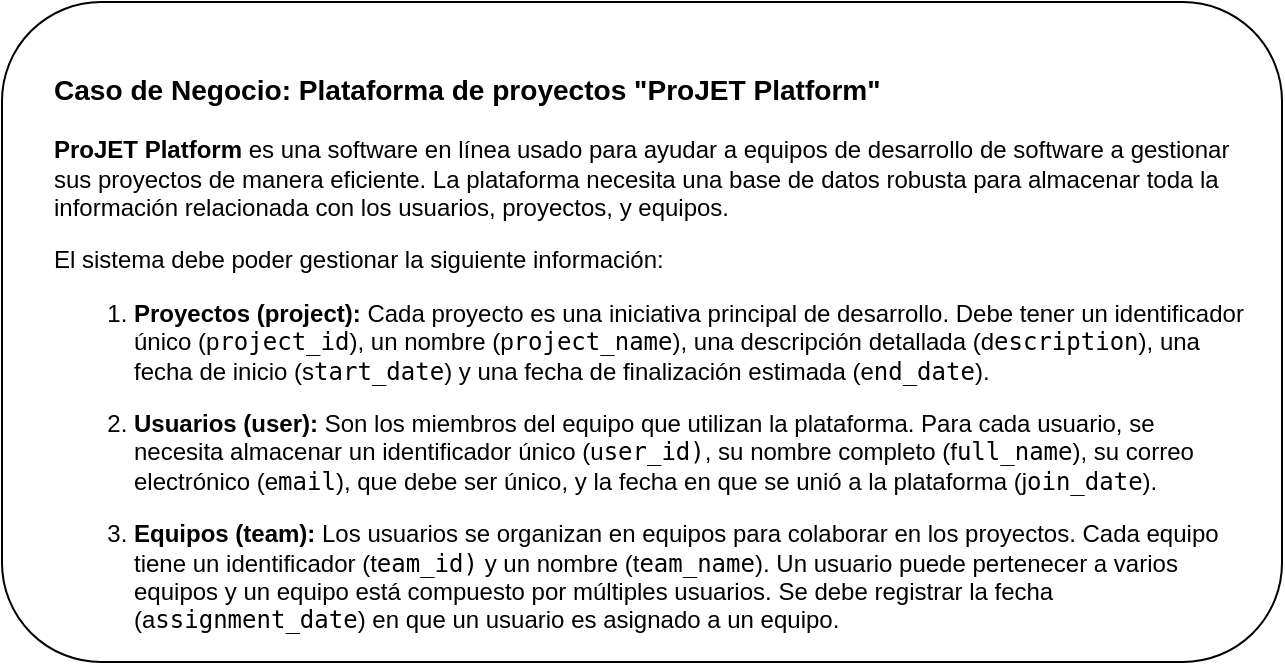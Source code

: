 <mxfile version="27.0.9" pages="4">
  <diagram name="caso_negocio" id="Uc-BJHTzCWchA6kTkHRb">
    <mxGraphModel dx="786" dy="564" grid="1" gridSize="10" guides="1" tooltips="1" connect="1" arrows="1" fold="1" page="1" pageScale="1" pageWidth="827" pageHeight="1169" math="0" shadow="0">
      <root>
        <mxCell id="0" />
        <mxCell id="1" parent="0" />
        <mxCell id="zVY56zIQgDFedvrE1qHE-1" value="" style="rounded=1;whiteSpace=wrap;html=1;" vertex="1" parent="1">
          <mxGeometry x="90" y="100" width="640" height="330" as="geometry" />
        </mxCell>
        <mxCell id="zVY56zIQgDFedvrE1qHE-2" value="&lt;h3 data-sourcepos=&quot;3:1-3:49&quot;&gt;Caso de Negocio: Plataforma de proyectos &quot;ProJET Platform&quot;&lt;/h3&gt;&lt;p data-sourcepos=&quot;5:1-5:323&quot;&gt;&lt;strong&gt;ProJET Platform&lt;/strong&gt; es una software en línea usado para ayudar a equipos de desarrollo de software a gestionar sus proyectos de manera eficiente. La plataforma necesita una base de datos robusta para almacenar toda la información relacionada con los usuarios, proyectos, y equipos.&lt;/p&gt;&lt;p data-sourcepos=&quot;7:1-7:57&quot;&gt;El sistema debe poder gestionar la siguiente información:&lt;/p&gt;&lt;ol data-sourcepos=&quot;9:1-17:374&quot;&gt;&lt;li data-sourcepos=&quot;9:1-10:0&quot;&gt;&lt;p data-sourcepos=&quot;9:5-9:289&quot;&gt;&lt;strong&gt;Proyectos (project):&lt;/strong&gt; Cada proyecto es una iniciativa principal de desarrollo. Debe tener un identificador único (p&lt;code&gt;roject_id&lt;/code&gt;), un nombre (p&lt;code&gt;roject_name&lt;/code&gt;), una descripción detallada (d&lt;code&gt;escription&lt;/code&gt;), una fecha de inicio (s&lt;code&gt;tart_date&lt;/code&gt;) y una fecha de finalización estimada (e&lt;code&gt;nd_date&lt;/code&gt;).&lt;/p&gt;&lt;/li&gt;&lt;li data-sourcepos=&quot;11:1-12:0&quot;&gt;&lt;p data-sourcepos=&quot;11:5-11:277&quot;&gt;&lt;strong&gt;Usuarios (user):&lt;/strong&gt; Son los miembros del equipo que utilizan la plataforma. Para cada usuario, se necesita almacenar un identificador único (u&lt;code&gt;ser_id)&lt;/code&gt;, su nombre completo (f&lt;code&gt;ull_name&lt;/code&gt;), su correo electrónico (e&lt;code&gt;mail&lt;/code&gt;), que debe ser único, y la fecha en que se unió a la plataforma (j&lt;code&gt;oin_date&lt;/code&gt;).&lt;/p&gt;&lt;/li&gt;&lt;li data-sourcepos=&quot;13:1-14:0&quot;&gt;&lt;p data-sourcepos=&quot;13:5-13:335&quot;&gt;&lt;strong&gt;Equipos (team):&lt;/strong&gt; Los usuarios se organizan en equipos para colaborar en los proyectos. Cada equipo tiene un identificador (t&lt;code&gt;eam_id)&lt;/code&gt;&amp;nbsp;y un nombre (t&lt;code&gt;eam_name&lt;/code&gt;). Un usuario puede pertenecer a varios equipos y un equipo está compuesto por múltiples usuarios. Se debe registrar la fecha (a&lt;code&gt;ssignment_date&lt;/code&gt;) en que un usuario es asignado a un equipo.&lt;/p&gt;&lt;/li&gt;&lt;/ol&gt;" style="text;html=1;align=left;verticalAlign=middle;whiteSpace=wrap;rounded=0;" vertex="1" parent="1">
          <mxGeometry x="114" y="120" width="600" height="310" as="geometry" />
        </mxCell>
      </root>
    </mxGraphModel>
  </diagram>
  <diagram id="qfKxxNryLMJHXcZnuIdM" name="modelo_conceptual">
    <mxGraphModel dx="786" dy="564" grid="1" gridSize="10" guides="1" tooltips="1" connect="1" arrows="1" fold="1" page="1" pageScale="1" pageWidth="827" pageHeight="1169" math="0" shadow="0">
      <root>
        <mxCell id="0" />
        <mxCell id="1" parent="0" />
        <mxCell id="zF_TBe2unUzJJC9nvNSn-3" style="edgeStyle=orthogonalEdgeStyle;rounded=0;orthogonalLoop=1;jettySize=auto;html=1;entryX=0.5;entryY=0;entryDx=0;entryDy=0;endArrow=baseDash;endFill=0;" edge="1" parent="1" source="NmsENvQLAw7UVeePWMrA-1" target="zF_TBe2unUzJJC9nvNSn-1">
          <mxGeometry relative="1" as="geometry" />
        </mxCell>
        <mxCell id="NmsENvQLAw7UVeePWMrA-1" value="project" style="rounded=0;whiteSpace=wrap;html=1;fillColor=#76608a;fontColor=#ffffff;strokeColor=#432D57;" vertex="1" parent="1">
          <mxGeometry x="140" y="170" width="120" height="60" as="geometry" />
        </mxCell>
        <mxCell id="gNAb3sCvXXR0bMkfYq6s-2" value="team" style="rounded=0;whiteSpace=wrap;html=1;fillColor=#76608a;fontColor=#ffffff;strokeColor=#432D57;" vertex="1" parent="1">
          <mxGeometry x="400" y="300" width="120" height="60" as="geometry" />
        </mxCell>
        <mxCell id="gNAb3sCvXXR0bMkfYq6s-5" value="user" style="rounded=0;whiteSpace=wrap;html=1;fillColor=#76608a;fontColor=#ffffff;strokeColor=#432D57;" vertex="1" parent="1">
          <mxGeometry x="600" y="170" width="120" height="60" as="geometry" />
        </mxCell>
        <mxCell id="MqHKXeCwwVoBgCDHkhly-9" style="edgeStyle=orthogonalEdgeStyle;rounded=0;orthogonalLoop=1;jettySize=auto;html=1;entryX=0.25;entryY=0;entryDx=0;entryDy=0;endArrow=none;startFill=0;" edge="1" parent="1" source="MqHKXeCwwVoBgCDHkhly-1" target="NmsENvQLAw7UVeePWMrA-1">
          <mxGeometry relative="1" as="geometry" />
        </mxCell>
        <mxCell id="MqHKXeCwwVoBgCDHkhly-1" value="project_id" style="shape=hexagon;perimeter=hexagonPerimeter2;whiteSpace=wrap;html=1;fixedSize=1;fillColor=#1ba1e2;fontColor=#ffffff;strokeColor=#006EAF;" vertex="1" parent="1">
          <mxGeometry x="20" y="50" width="90" height="60" as="geometry" />
        </mxCell>
        <mxCell id="MqHKXeCwwVoBgCDHkhly-10" style="edgeStyle=orthogonalEdgeStyle;rounded=0;orthogonalLoop=1;jettySize=auto;html=1;endArrow=none;startFill=0;" edge="1" parent="1" source="MqHKXeCwwVoBgCDHkhly-3" target="NmsENvQLAw7UVeePWMrA-1">
          <mxGeometry relative="1" as="geometry" />
        </mxCell>
        <mxCell id="MqHKXeCwwVoBgCDHkhly-3" value="project_name" style="shape=hexagon;perimeter=hexagonPerimeter2;whiteSpace=wrap;html=1;fixedSize=1;fillColor=#1ba1e2;fontColor=#ffffff;strokeColor=#006EAF;" vertex="1" parent="1">
          <mxGeometry x="155" y="10" width="90" height="60" as="geometry" />
        </mxCell>
        <mxCell id="MqHKXeCwwVoBgCDHkhly-8" style="edgeStyle=orthogonalEdgeStyle;rounded=0;orthogonalLoop=1;jettySize=auto;html=1;exitX=1;exitY=0.5;exitDx=0;exitDy=0;entryX=0;entryY=0.5;entryDx=0;entryDy=0;endArrow=none;startFill=0;" edge="1" parent="1" source="MqHKXeCwwVoBgCDHkhly-4" target="NmsENvQLAw7UVeePWMrA-1">
          <mxGeometry relative="1" as="geometry" />
        </mxCell>
        <mxCell id="MqHKXeCwwVoBgCDHkhly-4" value="description" style="shape=hexagon;perimeter=hexagonPerimeter2;whiteSpace=wrap;html=1;fixedSize=1;fillColor=#1ba1e2;fontColor=#ffffff;strokeColor=#006EAF;" vertex="1" parent="1">
          <mxGeometry x="20" y="130" width="90" height="60" as="geometry" />
        </mxCell>
        <mxCell id="MqHKXeCwwVoBgCDHkhly-11" style="edgeStyle=orthogonalEdgeStyle;rounded=0;orthogonalLoop=1;jettySize=auto;html=1;entryX=0.75;entryY=0;entryDx=0;entryDy=0;endArrow=none;startFill=0;" edge="1" parent="1" source="MqHKXeCwwVoBgCDHkhly-6" target="NmsENvQLAw7UVeePWMrA-1">
          <mxGeometry relative="1" as="geometry" />
        </mxCell>
        <mxCell id="MqHKXeCwwVoBgCDHkhly-6" value="start_date" style="shape=hexagon;perimeter=hexagonPerimeter2;whiteSpace=wrap;html=1;fixedSize=1;fillColor=#1ba1e2;fontColor=#ffffff;strokeColor=#006EAF;" vertex="1" parent="1">
          <mxGeometry x="240" y="50" width="90" height="60" as="geometry" />
        </mxCell>
        <mxCell id="MqHKXeCwwVoBgCDHkhly-12" style="edgeStyle=orthogonalEdgeStyle;rounded=0;orthogonalLoop=1;jettySize=auto;html=1;entryX=1;entryY=0.5;entryDx=0;entryDy=0;endArrow=none;startFill=0;" edge="1" parent="1" source="MqHKXeCwwVoBgCDHkhly-7" target="NmsENvQLAw7UVeePWMrA-1">
          <mxGeometry relative="1" as="geometry">
            <Array as="points">
              <mxPoint x="340" y="80" />
              <mxPoint x="340" y="200" />
            </Array>
          </mxGeometry>
        </mxCell>
        <mxCell id="MqHKXeCwwVoBgCDHkhly-7" value="end_date" style="shape=hexagon;perimeter=hexagonPerimeter2;whiteSpace=wrap;html=1;fixedSize=1;fillColor=#1ba1e2;fontColor=#ffffff;strokeColor=#006EAF;" vertex="1" parent="1">
          <mxGeometry x="350" y="50" width="90" height="60" as="geometry" />
        </mxCell>
        <mxCell id="zF_TBe2unUzJJC9nvNSn-2" style="edgeStyle=orthogonalEdgeStyle;rounded=0;orthogonalLoop=1;jettySize=auto;html=1;entryX=0;entryY=0.5;entryDx=0;entryDy=0;endArrow=ERmany;endFill=0;" edge="1" parent="1" source="zF_TBe2unUzJJC9nvNSn-1" target="gNAb3sCvXXR0bMkfYq6s-2">
          <mxGeometry relative="1" as="geometry" />
        </mxCell>
        <mxCell id="zF_TBe2unUzJJC9nvNSn-1" value="tiene" style="rhombus;whiteSpace=wrap;html=1;" vertex="1" parent="1">
          <mxGeometry x="160" y="290" width="80" height="80" as="geometry" />
        </mxCell>
        <mxCell id="QgL_YGDa3o0WFRptIa9P-1" style="edgeStyle=orthogonalEdgeStyle;rounded=0;orthogonalLoop=1;jettySize=auto;html=1;entryX=0.25;entryY=1;entryDx=0;entryDy=0;endArrow=none;startFill=0;" edge="1" parent="1" source="zF_TBe2unUzJJC9nvNSn-4" target="gNAb3sCvXXR0bMkfYq6s-2">
          <mxGeometry relative="1" as="geometry" />
        </mxCell>
        <mxCell id="zF_TBe2unUzJJC9nvNSn-4" value="team_name" style="shape=hexagon;perimeter=hexagonPerimeter2;whiteSpace=wrap;html=1;fixedSize=1;fillColor=#1ba1e2;fontColor=#ffffff;strokeColor=#006EAF;" vertex="1" parent="1">
          <mxGeometry x="340" y="410" width="90" height="60" as="geometry" />
        </mxCell>
        <mxCell id="QgL_YGDa3o0WFRptIa9P-2" style="edgeStyle=orthogonalEdgeStyle;rounded=0;orthogonalLoop=1;jettySize=auto;html=1;entryX=0.75;entryY=1;entryDx=0;entryDy=0;endArrow=none;startFill=0;" edge="1" parent="1" source="zF_TBe2unUzJJC9nvNSn-5" target="gNAb3sCvXXR0bMkfYq6s-2">
          <mxGeometry relative="1" as="geometry" />
        </mxCell>
        <mxCell id="zF_TBe2unUzJJC9nvNSn-5" value="team_id" style="shape=hexagon;perimeter=hexagonPerimeter2;whiteSpace=wrap;html=1;fixedSize=1;fillColor=#1ba1e2;fontColor=#ffffff;strokeColor=#006EAF;" vertex="1" parent="1">
          <mxGeometry x="480" y="410" width="90" height="60" as="geometry" />
        </mxCell>
        <mxCell id="QgL_YGDa3o0WFRptIa9P-5" style="edgeStyle=orthogonalEdgeStyle;rounded=0;orthogonalLoop=1;jettySize=auto;html=1;endArrow=ERmany;endFill=0;" edge="1" parent="1" source="QgL_YGDa3o0WFRptIa9P-3" target="gNAb3sCvXXR0bMkfYq6s-5">
          <mxGeometry relative="1" as="geometry" />
        </mxCell>
        <mxCell id="QgL_YGDa3o0WFRptIa9P-6" value="" style="edgeStyle=orthogonalEdgeStyle;rounded=0;orthogonalLoop=1;jettySize=auto;html=1;endArrow=ERmany;endFill=0;" edge="1" parent="1" source="QgL_YGDa3o0WFRptIa9P-3" target="gNAb3sCvXXR0bMkfYq6s-2">
          <mxGeometry relative="1" as="geometry" />
        </mxCell>
        <mxCell id="QgL_YGDa3o0WFRptIa9P-3" value="compone" style="rhombus;whiteSpace=wrap;html=1;" vertex="1" parent="1">
          <mxGeometry x="620" y="290" width="80" height="80" as="geometry" />
        </mxCell>
        <mxCell id="oSL9ISnFuizxGOV_VpWW-5" style="edgeStyle=orthogonalEdgeStyle;rounded=0;orthogonalLoop=1;jettySize=auto;html=1;entryX=0;entryY=0.5;entryDx=0;entryDy=0;endArrow=none;startFill=0;" edge="1" parent="1" source="QgL_YGDa3o0WFRptIa9P-7" target="gNAb3sCvXXR0bMkfYq6s-5">
          <mxGeometry relative="1" as="geometry" />
        </mxCell>
        <mxCell id="QgL_YGDa3o0WFRptIa9P-7" value="user_id" style="shape=hexagon;perimeter=hexagonPerimeter2;whiteSpace=wrap;html=1;fixedSize=1;fillColor=#1ba1e2;fontColor=#ffffff;strokeColor=#006EAF;" vertex="1" parent="1">
          <mxGeometry x="470" y="170" width="90" height="60" as="geometry" />
        </mxCell>
        <mxCell id="oSL9ISnFuizxGOV_VpWW-4" style="edgeStyle=orthogonalEdgeStyle;rounded=0;orthogonalLoop=1;jettySize=auto;html=1;entryX=0.25;entryY=0;entryDx=0;entryDy=0;endArrow=none;startFill=0;" edge="1" parent="1" source="QgL_YGDa3o0WFRptIa9P-8" target="gNAb3sCvXXR0bMkfYq6s-5">
          <mxGeometry relative="1" as="geometry" />
        </mxCell>
        <mxCell id="QgL_YGDa3o0WFRptIa9P-8" value="full_name" style="shape=hexagon;perimeter=hexagonPerimeter2;whiteSpace=wrap;html=1;fixedSize=1;fillColor=#1ba1e2;fontColor=#ffffff;strokeColor=#006EAF;" vertex="1" parent="1">
          <mxGeometry x="520" y="80" width="90" height="60" as="geometry" />
        </mxCell>
        <mxCell id="oSL9ISnFuizxGOV_VpWW-3" style="edgeStyle=orthogonalEdgeStyle;rounded=0;orthogonalLoop=1;jettySize=auto;html=1;entryX=0.75;entryY=0;entryDx=0;entryDy=0;endArrow=none;startFill=0;" edge="1" parent="1" source="QgL_YGDa3o0WFRptIa9P-9" target="gNAb3sCvXXR0bMkfYq6s-5">
          <mxGeometry relative="1" as="geometry" />
        </mxCell>
        <mxCell id="QgL_YGDa3o0WFRptIa9P-9" value="email" style="shape=hexagon;perimeter=hexagonPerimeter2;whiteSpace=wrap;html=1;fixedSize=1;fillColor=#1ba1e2;fontColor=#ffffff;strokeColor=#006EAF;" vertex="1" parent="1">
          <mxGeometry x="640" y="80" width="90" height="60" as="geometry" />
        </mxCell>
        <mxCell id="oSL9ISnFuizxGOV_VpWW-2" style="edgeStyle=orthogonalEdgeStyle;rounded=0;orthogonalLoop=1;jettySize=auto;html=1;entryX=1;entryY=0.5;entryDx=0;entryDy=0;endArrow=none;startFill=0;" edge="1" parent="1" source="oSL9ISnFuizxGOV_VpWW-1" target="gNAb3sCvXXR0bMkfYq6s-5">
          <mxGeometry relative="1" as="geometry">
            <Array as="points">
              <mxPoint x="780" y="210" />
              <mxPoint x="740" y="210" />
              <mxPoint x="740" y="200" />
            </Array>
          </mxGeometry>
        </mxCell>
        <mxCell id="oSL9ISnFuizxGOV_VpWW-1" value="join_date" style="shape=hexagon;perimeter=hexagonPerimeter2;whiteSpace=wrap;html=1;fixedSize=1;fillColor=#1ba1e2;fontColor=#ffffff;strokeColor=#006EAF;" vertex="1" parent="1">
          <mxGeometry x="730" y="230" width="90" height="60" as="geometry" />
        </mxCell>
      </root>
    </mxGraphModel>
  </diagram>
  <diagram id="zv-YfzM14sKlz5h9QFOK" name="modelo_logico">
    <mxGraphModel dx="786" dy="564" grid="1" gridSize="10" guides="1" tooltips="1" connect="1" arrows="1" fold="1" page="1" pageScale="1" pageWidth="827" pageHeight="1169" math="0" shadow="0">
      <root>
        <mxCell id="0" />
        <mxCell id="1" parent="0" />
        <mxCell id="Vp7MoAvmDOucq7oe5y4D-1" value="project" style="swimlane;fontStyle=0;childLayout=stackLayout;horizontal=1;startSize=26;horizontalStack=0;resizeParent=1;resizeParentMax=0;resizeLast=0;collapsible=1;marginBottom=0;align=center;fontSize=14;" vertex="1" parent="1">
          <mxGeometry x="100" y="70" width="190" height="176" as="geometry" />
        </mxCell>
        <mxCell id="Vp7MoAvmDOucq7oe5y4D-2" value="project_id INT (PK)" style="text;strokeColor=none;fillColor=none;spacingLeft=4;spacingRight=4;overflow=hidden;rotatable=0;points=[[0,0.5],[1,0.5]];portConstraint=eastwest;fontSize=12;whiteSpace=wrap;html=1;" vertex="1" parent="Vp7MoAvmDOucq7oe5y4D-1">
          <mxGeometry y="26" width="190" height="30" as="geometry" />
        </mxCell>
        <mxCell id="Vp7MoAvmDOucq7oe5y4D-3" value="project_name VARCHAR(50)" style="text;strokeColor=none;fillColor=none;spacingLeft=4;spacingRight=4;overflow=hidden;rotatable=0;points=[[0,0.5],[1,0.5]];portConstraint=eastwest;fontSize=12;whiteSpace=wrap;html=1;" vertex="1" parent="Vp7MoAvmDOucq7oe5y4D-1">
          <mxGeometry y="56" width="190" height="30" as="geometry" />
        </mxCell>
        <mxCell id="Vp7MoAvmDOucq7oe5y4D-4" value="description VARCHAR(100)" style="text;strokeColor=none;fillColor=none;spacingLeft=4;spacingRight=4;overflow=hidden;rotatable=0;points=[[0,0.5],[1,0.5]];portConstraint=eastwest;fontSize=12;whiteSpace=wrap;html=1;" vertex="1" parent="Vp7MoAvmDOucq7oe5y4D-1">
          <mxGeometry y="86" width="190" height="30" as="geometry" />
        </mxCell>
        <mxCell id="0EDcUddaQj9dHaTDLlSe-2" value="start_date DATE" style="text;strokeColor=none;fillColor=none;spacingLeft=4;spacingRight=4;overflow=hidden;rotatable=0;points=[[0,0.5],[1,0.5]];portConstraint=eastwest;fontSize=12;whiteSpace=wrap;html=1;" vertex="1" parent="Vp7MoAvmDOucq7oe5y4D-1">
          <mxGeometry y="116" width="190" height="30" as="geometry" />
        </mxCell>
        <mxCell id="0EDcUddaQj9dHaTDLlSe-1" value="end_date DATE" style="text;strokeColor=none;fillColor=none;spacingLeft=4;spacingRight=4;overflow=hidden;rotatable=0;points=[[0,0.5],[1,0.5]];portConstraint=eastwest;fontSize=12;whiteSpace=wrap;html=1;" vertex="1" parent="Vp7MoAvmDOucq7oe5y4D-1">
          <mxGeometry y="146" width="190" height="30" as="geometry" />
        </mxCell>
        <mxCell id="Vp7MoAvmDOucq7oe5y4D-5" value="user" style="swimlane;fontStyle=0;childLayout=stackLayout;horizontal=1;startSize=26;horizontalStack=0;resizeParent=1;resizeParentMax=0;resizeLast=0;collapsible=1;marginBottom=0;align=center;fontSize=14;" vertex="1" parent="1">
          <mxGeometry x="410" y="80" width="160" height="146" as="geometry" />
        </mxCell>
        <mxCell id="Vp7MoAvmDOucq7oe5y4D-6" value="user_id INT (PK)" style="text;strokeColor=none;fillColor=none;spacingLeft=4;spacingRight=4;overflow=hidden;rotatable=0;points=[[0,0.5],[1,0.5]];portConstraint=eastwest;fontSize=12;whiteSpace=wrap;html=1;" vertex="1" parent="Vp7MoAvmDOucq7oe5y4D-5">
          <mxGeometry y="26" width="160" height="30" as="geometry" />
        </mxCell>
        <mxCell id="Vp7MoAvmDOucq7oe5y4D-7" value="full_name VARCHAR(100)" style="text;strokeColor=none;fillColor=none;spacingLeft=4;spacingRight=4;overflow=hidden;rotatable=0;points=[[0,0.5],[1,0.5]];portConstraint=eastwest;fontSize=12;whiteSpace=wrap;html=1;" vertex="1" parent="Vp7MoAvmDOucq7oe5y4D-5">
          <mxGeometry y="56" width="160" height="30" as="geometry" />
        </mxCell>
        <mxCell id="Vp7MoAvmDOucq7oe5y4D-8" value="email VARCHAR(50)" style="text;strokeColor=none;fillColor=none;spacingLeft=4;spacingRight=4;overflow=hidden;rotatable=0;points=[[0,0.5],[1,0.5]];portConstraint=eastwest;fontSize=12;whiteSpace=wrap;html=1;" vertex="1" parent="Vp7MoAvmDOucq7oe5y4D-5">
          <mxGeometry y="86" width="160" height="30" as="geometry" />
        </mxCell>
        <mxCell id="JJCI2evylPjiJcVLz0Yq-1" value="join_date DATE" style="text;strokeColor=none;fillColor=none;spacingLeft=4;spacingRight=4;overflow=hidden;rotatable=0;points=[[0,0.5],[1,0.5]];portConstraint=eastwest;fontSize=12;whiteSpace=wrap;html=1;" vertex="1" parent="Vp7MoAvmDOucq7oe5y4D-5">
          <mxGeometry y="116" width="160" height="30" as="geometry" />
        </mxCell>
        <mxCell id="Vp7MoAvmDOucq7oe5y4D-9" value="team" style="swimlane;fontStyle=0;childLayout=stackLayout;horizontal=1;startSize=26;horizontalStack=0;resizeParent=1;resizeParentMax=0;resizeLast=0;collapsible=1;marginBottom=0;align=center;fontSize=14;" vertex="1" parent="1">
          <mxGeometry x="200" y="330" width="160" height="116" as="geometry" />
        </mxCell>
        <mxCell id="Vp7MoAvmDOucq7oe5y4D-10" value="team_id INT (PK)" style="text;strokeColor=none;fillColor=none;spacingLeft=4;spacingRight=4;overflow=hidden;rotatable=0;points=[[0,0.5],[1,0.5]];portConstraint=eastwest;fontSize=12;whiteSpace=wrap;html=1;" vertex="1" parent="Vp7MoAvmDOucq7oe5y4D-9">
          <mxGeometry y="26" width="160" height="30" as="geometry" />
        </mxCell>
        <mxCell id="Vp7MoAvmDOucq7oe5y4D-11" value="team_name VARCHAR(50)" style="text;strokeColor=none;fillColor=none;spacingLeft=4;spacingRight=4;overflow=hidden;rotatable=0;points=[[0,0.5],[1,0.5]];portConstraint=eastwest;fontSize=12;whiteSpace=wrap;html=1;" vertex="1" parent="Vp7MoAvmDOucq7oe5y4D-9">
          <mxGeometry y="56" width="160" height="30" as="geometry" />
        </mxCell>
        <mxCell id="su_3amtqhQNUAAbCowS--1" value="project_id INT (FK)" style="text;strokeColor=none;fillColor=none;spacingLeft=4;spacingRight=4;overflow=hidden;rotatable=0;points=[[0,0.5],[1,0.5]];portConstraint=eastwest;fontSize=12;whiteSpace=wrap;html=1;" vertex="1" parent="Vp7MoAvmDOucq7oe5y4D-9">
          <mxGeometry y="86" width="160" height="30" as="geometry" />
        </mxCell>
        <mxCell id="Vp7MoAvmDOucq7oe5y4D-13" value="team_member" style="swimlane;fontStyle=0;childLayout=stackLayout;horizontal=1;startSize=26;horizontalStack=0;resizeParent=1;resizeParentMax=0;resizeLast=0;collapsible=1;marginBottom=0;align=center;fontSize=14;" vertex="1" parent="1">
          <mxGeometry x="460" y="300" width="160" height="146" as="geometry" />
        </mxCell>
        <mxCell id="Vp7MoAvmDOucq7oe5y4D-14" value="team_member_id INT (PK)" style="text;strokeColor=none;fillColor=none;spacingLeft=4;spacingRight=4;overflow=hidden;rotatable=0;points=[[0,0.5],[1,0.5]];portConstraint=eastwest;fontSize=12;whiteSpace=wrap;html=1;" vertex="1" parent="Vp7MoAvmDOucq7oe5y4D-13">
          <mxGeometry y="26" width="160" height="30" as="geometry" />
        </mxCell>
        <mxCell id="Vp7MoAvmDOucq7oe5y4D-15" value="team_id INT (FK)" style="text;strokeColor=none;fillColor=none;spacingLeft=4;spacingRight=4;overflow=hidden;rotatable=0;points=[[0,0.5],[1,0.5]];portConstraint=eastwest;fontSize=12;whiteSpace=wrap;html=1;" vertex="1" parent="Vp7MoAvmDOucq7oe5y4D-13">
          <mxGeometry y="56" width="160" height="30" as="geometry" />
        </mxCell>
        <mxCell id="Vp7MoAvmDOucq7oe5y4D-16" value="user_id INT (FK)" style="text;strokeColor=none;fillColor=none;spacingLeft=4;spacingRight=4;overflow=hidden;rotatable=0;points=[[0,0.5],[1,0.5]];portConstraint=eastwest;fontSize=12;whiteSpace=wrap;html=1;" vertex="1" parent="Vp7MoAvmDOucq7oe5y4D-13">
          <mxGeometry y="86" width="160" height="30" as="geometry" />
        </mxCell>
        <mxCell id="XgccUdSzz5vQKFynXTfd-1" value="assignment_date DATE" style="text;strokeColor=none;fillColor=none;spacingLeft=4;spacingRight=4;overflow=hidden;rotatable=0;points=[[0,0.5],[1,0.5]];portConstraint=eastwest;fontSize=12;whiteSpace=wrap;html=1;" vertex="1" parent="Vp7MoAvmDOucq7oe5y4D-13">
          <mxGeometry y="116" width="160" height="30" as="geometry" />
        </mxCell>
        <mxCell id="_pEkloUXyNhPGVLkfD5u-1" style="edgeStyle=orthogonalEdgeStyle;rounded=0;orthogonalLoop=1;jettySize=auto;html=1;entryX=0;entryY=0.5;entryDx=0;entryDy=0;endArrow=none;startFill=0;" edge="1" parent="1" source="Vp7MoAvmDOucq7oe5y4D-2" target="su_3amtqhQNUAAbCowS--1">
          <mxGeometry relative="1" as="geometry" />
        </mxCell>
        <mxCell id="_pEkloUXyNhPGVLkfD5u-2" style="edgeStyle=orthogonalEdgeStyle;rounded=0;orthogonalLoop=1;jettySize=auto;html=1;entryX=0;entryY=0.5;entryDx=0;entryDy=0;endArrow=none;startFill=0;" edge="1" parent="1" source="Vp7MoAvmDOucq7oe5y4D-10" target="Vp7MoAvmDOucq7oe5y4D-15">
          <mxGeometry relative="1" as="geometry" />
        </mxCell>
        <mxCell id="_pEkloUXyNhPGVLkfD5u-3" style="edgeStyle=orthogonalEdgeStyle;rounded=0;orthogonalLoop=1;jettySize=auto;html=1;entryX=1;entryY=0.5;entryDx=0;entryDy=0;endArrow=none;startFill=0;" edge="1" parent="1" source="Vp7MoAvmDOucq7oe5y4D-16" target="Vp7MoAvmDOucq7oe5y4D-6">
          <mxGeometry relative="1" as="geometry">
            <Array as="points">
              <mxPoint x="660" y="401" />
              <mxPoint x="660" y="261" />
              <mxPoint x="590" y="261" />
              <mxPoint x="590" y="121" />
            </Array>
          </mxGeometry>
        </mxCell>
      </root>
    </mxGraphModel>
  </diagram>
  <diagram id="gCX4VwZKndao9pnwcYNa" name="modelo_fisico">
    <mxGraphModel dx="786" dy="564" grid="1" gridSize="10" guides="1" tooltips="1" connect="1" arrows="1" fold="1" page="1" pageScale="1" pageWidth="827" pageHeight="1169" math="0" shadow="0">
      <root>
        <mxCell id="0" />
        <mxCell id="1" parent="0" />
        <mxCell id="ZH82DLPUoogaxoXeRTcu-1" value="project" style="shape=table;startSize=30;container=1;collapsible=1;childLayout=tableLayout;fixedRows=1;rowLines=0;fontStyle=1;align=center;resizeLast=1;html=1;verticalAlign=middle;" vertex="1" parent="1">
          <mxGeometry x="180" y="160" width="180" height="180" as="geometry" />
        </mxCell>
        <mxCell id="ZH82DLPUoogaxoXeRTcu-2" value="" style="shape=tableRow;horizontal=0;startSize=0;swimlaneHead=0;swimlaneBody=0;fillColor=none;collapsible=0;dropTarget=0;points=[[0,0.5],[1,0.5]];portConstraint=eastwest;top=0;left=0;right=0;bottom=1;verticalAlign=middle;" vertex="1" parent="ZH82DLPUoogaxoXeRTcu-1">
          <mxGeometry y="30" width="180" height="30" as="geometry" />
        </mxCell>
        <mxCell id="ZH82DLPUoogaxoXeRTcu-3" value="PK" style="shape=partialRectangle;connectable=0;fillColor=none;top=0;left=0;bottom=0;right=0;fontStyle=1;overflow=hidden;whiteSpace=wrap;html=1;verticalAlign=middle;" vertex="1" parent="ZH82DLPUoogaxoXeRTcu-2">
          <mxGeometry width="30" height="30" as="geometry">
            <mxRectangle width="30" height="30" as="alternateBounds" />
          </mxGeometry>
        </mxCell>
        <mxCell id="ZH82DLPUoogaxoXeRTcu-4" value="project_id" style="shape=partialRectangle;connectable=0;fillColor=none;top=0;left=0;bottom=0;right=0;align=left;spacingLeft=6;fontStyle=5;overflow=hidden;whiteSpace=wrap;html=1;verticalAlign=middle;" vertex="1" parent="ZH82DLPUoogaxoXeRTcu-2">
          <mxGeometry x="30" width="150" height="30" as="geometry">
            <mxRectangle width="150" height="30" as="alternateBounds" />
          </mxGeometry>
        </mxCell>
        <mxCell id="ZH82DLPUoogaxoXeRTcu-5" value="" style="shape=tableRow;horizontal=0;startSize=0;swimlaneHead=0;swimlaneBody=0;fillColor=none;collapsible=0;dropTarget=0;points=[[0,0.5],[1,0.5]];portConstraint=eastwest;top=0;left=0;right=0;bottom=0;verticalAlign=middle;" vertex="1" parent="ZH82DLPUoogaxoXeRTcu-1">
          <mxGeometry y="60" width="180" height="30" as="geometry" />
        </mxCell>
        <mxCell id="ZH82DLPUoogaxoXeRTcu-6" value="" style="shape=partialRectangle;connectable=0;fillColor=none;top=0;left=0;bottom=0;right=0;editable=1;overflow=hidden;whiteSpace=wrap;html=1;verticalAlign=middle;" vertex="1" parent="ZH82DLPUoogaxoXeRTcu-5">
          <mxGeometry width="30" height="30" as="geometry">
            <mxRectangle width="30" height="30" as="alternateBounds" />
          </mxGeometry>
        </mxCell>
        <mxCell id="ZH82DLPUoogaxoXeRTcu-7" value="project_name" style="shape=partialRectangle;connectable=0;fillColor=none;top=0;left=0;bottom=0;right=0;align=left;spacingLeft=6;overflow=hidden;whiteSpace=wrap;html=1;verticalAlign=middle;" vertex="1" parent="ZH82DLPUoogaxoXeRTcu-5">
          <mxGeometry x="30" width="150" height="30" as="geometry">
            <mxRectangle width="150" height="30" as="alternateBounds" />
          </mxGeometry>
        </mxCell>
        <mxCell id="ZH82DLPUoogaxoXeRTcu-8" value="" style="shape=tableRow;horizontal=0;startSize=0;swimlaneHead=0;swimlaneBody=0;fillColor=none;collapsible=0;dropTarget=0;points=[[0,0.5],[1,0.5]];portConstraint=eastwest;top=0;left=0;right=0;bottom=0;verticalAlign=middle;" vertex="1" parent="ZH82DLPUoogaxoXeRTcu-1">
          <mxGeometry y="90" width="180" height="30" as="geometry" />
        </mxCell>
        <mxCell id="ZH82DLPUoogaxoXeRTcu-9" value="" style="shape=partialRectangle;connectable=0;fillColor=none;top=0;left=0;bottom=0;right=0;editable=1;overflow=hidden;whiteSpace=wrap;html=1;verticalAlign=middle;" vertex="1" parent="ZH82DLPUoogaxoXeRTcu-8">
          <mxGeometry width="30" height="30" as="geometry">
            <mxRectangle width="30" height="30" as="alternateBounds" />
          </mxGeometry>
        </mxCell>
        <mxCell id="ZH82DLPUoogaxoXeRTcu-10" value="description" style="shape=partialRectangle;connectable=0;fillColor=none;top=0;left=0;bottom=0;right=0;align=left;spacingLeft=6;overflow=hidden;whiteSpace=wrap;html=1;verticalAlign=middle;" vertex="1" parent="ZH82DLPUoogaxoXeRTcu-8">
          <mxGeometry x="30" width="150" height="30" as="geometry">
            <mxRectangle width="150" height="30" as="alternateBounds" />
          </mxGeometry>
        </mxCell>
        <mxCell id="ZH82DLPUoogaxoXeRTcu-11" value="" style="shape=tableRow;horizontal=0;startSize=0;swimlaneHead=0;swimlaneBody=0;fillColor=none;collapsible=0;dropTarget=0;points=[[0,0.5],[1,0.5]];portConstraint=eastwest;top=0;left=0;right=0;bottom=0;verticalAlign=middle;" vertex="1" parent="ZH82DLPUoogaxoXeRTcu-1">
          <mxGeometry y="120" width="180" height="30" as="geometry" />
        </mxCell>
        <mxCell id="ZH82DLPUoogaxoXeRTcu-12" value="" style="shape=partialRectangle;connectable=0;fillColor=none;top=0;left=0;bottom=0;right=0;editable=1;overflow=hidden;whiteSpace=wrap;html=1;verticalAlign=middle;" vertex="1" parent="ZH82DLPUoogaxoXeRTcu-11">
          <mxGeometry width="30" height="30" as="geometry">
            <mxRectangle width="30" height="30" as="alternateBounds" />
          </mxGeometry>
        </mxCell>
        <mxCell id="ZH82DLPUoogaxoXeRTcu-13" value="start_date" style="shape=partialRectangle;connectable=0;fillColor=none;top=0;left=0;bottom=0;right=0;align=left;spacingLeft=6;overflow=hidden;whiteSpace=wrap;html=1;verticalAlign=middle;" vertex="1" parent="ZH82DLPUoogaxoXeRTcu-11">
          <mxGeometry x="30" width="150" height="30" as="geometry">
            <mxRectangle width="150" height="30" as="alternateBounds" />
          </mxGeometry>
        </mxCell>
        <mxCell id="ZH82DLPUoogaxoXeRTcu-14" style="shape=tableRow;horizontal=0;startSize=0;swimlaneHead=0;swimlaneBody=0;fillColor=none;collapsible=0;dropTarget=0;points=[[0,0.5],[1,0.5]];portConstraint=eastwest;top=0;left=0;right=0;bottom=0;verticalAlign=middle;" vertex="1" parent="ZH82DLPUoogaxoXeRTcu-1">
          <mxGeometry y="150" width="180" height="30" as="geometry" />
        </mxCell>
        <mxCell id="ZH82DLPUoogaxoXeRTcu-15" style="shape=partialRectangle;connectable=0;fillColor=none;top=0;left=0;bottom=0;right=0;editable=1;overflow=hidden;whiteSpace=wrap;html=1;verticalAlign=middle;" vertex="1" parent="ZH82DLPUoogaxoXeRTcu-14">
          <mxGeometry width="30" height="30" as="geometry">
            <mxRectangle width="30" height="30" as="alternateBounds" />
          </mxGeometry>
        </mxCell>
        <mxCell id="ZH82DLPUoogaxoXeRTcu-16" value="end_date" style="shape=partialRectangle;connectable=0;fillColor=none;top=0;left=0;bottom=0;right=0;align=left;spacingLeft=6;overflow=hidden;whiteSpace=wrap;html=1;verticalAlign=middle;" vertex="1" parent="ZH82DLPUoogaxoXeRTcu-14">
          <mxGeometry x="30" width="150" height="30" as="geometry">
            <mxRectangle width="150" height="30" as="alternateBounds" />
          </mxGeometry>
        </mxCell>
        <mxCell id="ZH82DLPUoogaxoXeRTcu-17" value="user" style="shape=table;startSize=30;container=1;collapsible=1;childLayout=tableLayout;fixedRows=1;rowLines=0;fontStyle=1;align=center;resizeLast=1;html=1;verticalAlign=middle;" vertex="1" parent="1">
          <mxGeometry x="560" y="385" width="180" height="150" as="geometry" />
        </mxCell>
        <mxCell id="ZH82DLPUoogaxoXeRTcu-18" value="" style="shape=tableRow;horizontal=0;startSize=0;swimlaneHead=0;swimlaneBody=0;fillColor=none;collapsible=0;dropTarget=0;points=[[0,0.5],[1,0.5]];portConstraint=eastwest;top=0;left=0;right=0;bottom=1;verticalAlign=middle;" vertex="1" parent="ZH82DLPUoogaxoXeRTcu-17">
          <mxGeometry y="30" width="180" height="30" as="geometry" />
        </mxCell>
        <mxCell id="ZH82DLPUoogaxoXeRTcu-19" value="PK" style="shape=partialRectangle;connectable=0;fillColor=none;top=0;left=0;bottom=0;right=0;fontStyle=1;overflow=hidden;whiteSpace=wrap;html=1;verticalAlign=middle;" vertex="1" parent="ZH82DLPUoogaxoXeRTcu-18">
          <mxGeometry width="30" height="30" as="geometry">
            <mxRectangle width="30" height="30" as="alternateBounds" />
          </mxGeometry>
        </mxCell>
        <mxCell id="ZH82DLPUoogaxoXeRTcu-20" value="user_id" style="shape=partialRectangle;connectable=0;fillColor=none;top=0;left=0;bottom=0;right=0;align=left;spacingLeft=6;fontStyle=5;overflow=hidden;whiteSpace=wrap;html=1;verticalAlign=middle;" vertex="1" parent="ZH82DLPUoogaxoXeRTcu-18">
          <mxGeometry x="30" width="150" height="30" as="geometry">
            <mxRectangle width="150" height="30" as="alternateBounds" />
          </mxGeometry>
        </mxCell>
        <mxCell id="ZH82DLPUoogaxoXeRTcu-21" value="" style="shape=tableRow;horizontal=0;startSize=0;swimlaneHead=0;swimlaneBody=0;fillColor=none;collapsible=0;dropTarget=0;points=[[0,0.5],[1,0.5]];portConstraint=eastwest;top=0;left=0;right=0;bottom=0;verticalAlign=middle;" vertex="1" parent="ZH82DLPUoogaxoXeRTcu-17">
          <mxGeometry y="60" width="180" height="30" as="geometry" />
        </mxCell>
        <mxCell id="ZH82DLPUoogaxoXeRTcu-22" value="" style="shape=partialRectangle;connectable=0;fillColor=none;top=0;left=0;bottom=0;right=0;editable=1;overflow=hidden;whiteSpace=wrap;html=1;verticalAlign=middle;" vertex="1" parent="ZH82DLPUoogaxoXeRTcu-21">
          <mxGeometry width="30" height="30" as="geometry">
            <mxRectangle width="30" height="30" as="alternateBounds" />
          </mxGeometry>
        </mxCell>
        <mxCell id="ZH82DLPUoogaxoXeRTcu-23" value="full_name" style="shape=partialRectangle;connectable=0;fillColor=none;top=0;left=0;bottom=0;right=0;align=left;spacingLeft=6;overflow=hidden;whiteSpace=wrap;html=1;verticalAlign=middle;" vertex="1" parent="ZH82DLPUoogaxoXeRTcu-21">
          <mxGeometry x="30" width="150" height="30" as="geometry">
            <mxRectangle width="150" height="30" as="alternateBounds" />
          </mxGeometry>
        </mxCell>
        <mxCell id="ZH82DLPUoogaxoXeRTcu-24" value="" style="shape=tableRow;horizontal=0;startSize=0;swimlaneHead=0;swimlaneBody=0;fillColor=none;collapsible=0;dropTarget=0;points=[[0,0.5],[1,0.5]];portConstraint=eastwest;top=0;left=0;right=0;bottom=0;verticalAlign=middle;" vertex="1" parent="ZH82DLPUoogaxoXeRTcu-17">
          <mxGeometry y="90" width="180" height="30" as="geometry" />
        </mxCell>
        <mxCell id="ZH82DLPUoogaxoXeRTcu-25" value="" style="shape=partialRectangle;connectable=0;fillColor=none;top=0;left=0;bottom=0;right=0;editable=1;overflow=hidden;whiteSpace=wrap;html=1;verticalAlign=middle;" vertex="1" parent="ZH82DLPUoogaxoXeRTcu-24">
          <mxGeometry width="30" height="30" as="geometry">
            <mxRectangle width="30" height="30" as="alternateBounds" />
          </mxGeometry>
        </mxCell>
        <mxCell id="ZH82DLPUoogaxoXeRTcu-26" value="email" style="shape=partialRectangle;connectable=0;fillColor=none;top=0;left=0;bottom=0;right=0;align=left;spacingLeft=6;overflow=hidden;whiteSpace=wrap;html=1;verticalAlign=middle;" vertex="1" parent="ZH82DLPUoogaxoXeRTcu-24">
          <mxGeometry x="30" width="150" height="30" as="geometry">
            <mxRectangle width="150" height="30" as="alternateBounds" />
          </mxGeometry>
        </mxCell>
        <mxCell id="ZH82DLPUoogaxoXeRTcu-27" value="" style="shape=tableRow;horizontal=0;startSize=0;swimlaneHead=0;swimlaneBody=0;fillColor=none;collapsible=0;dropTarget=0;points=[[0,0.5],[1,0.5]];portConstraint=eastwest;top=0;left=0;right=0;bottom=0;verticalAlign=middle;" vertex="1" parent="ZH82DLPUoogaxoXeRTcu-17">
          <mxGeometry y="120" width="180" height="30" as="geometry" />
        </mxCell>
        <mxCell id="ZH82DLPUoogaxoXeRTcu-28" value="" style="shape=partialRectangle;connectable=0;fillColor=none;top=0;left=0;bottom=0;right=0;editable=1;overflow=hidden;whiteSpace=wrap;html=1;verticalAlign=middle;" vertex="1" parent="ZH82DLPUoogaxoXeRTcu-27">
          <mxGeometry width="30" height="30" as="geometry">
            <mxRectangle width="30" height="30" as="alternateBounds" />
          </mxGeometry>
        </mxCell>
        <mxCell id="ZH82DLPUoogaxoXeRTcu-29" value="join_date" style="shape=partialRectangle;connectable=0;fillColor=none;top=0;left=0;bottom=0;right=0;align=left;spacingLeft=6;overflow=hidden;whiteSpace=wrap;html=1;verticalAlign=middle;" vertex="1" parent="ZH82DLPUoogaxoXeRTcu-27">
          <mxGeometry x="30" width="150" height="30" as="geometry">
            <mxRectangle width="150" height="30" as="alternateBounds" />
          </mxGeometry>
        </mxCell>
        <mxCell id="ZH82DLPUoogaxoXeRTcu-33" value="team" style="shape=table;startSize=30;container=1;collapsible=1;childLayout=tableLayout;fixedRows=1;rowLines=0;fontStyle=1;align=center;resizeLast=1;html=1;verticalAlign=middle;" vertex="1" parent="1">
          <mxGeometry x="90" y="385" width="180" height="120" as="geometry" />
        </mxCell>
        <mxCell id="ZH82DLPUoogaxoXeRTcu-34" value="" style="shape=tableRow;horizontal=0;startSize=0;swimlaneHead=0;swimlaneBody=0;fillColor=none;collapsible=0;dropTarget=0;points=[[0,0.5],[1,0.5]];portConstraint=eastwest;top=0;left=0;right=0;bottom=1;verticalAlign=middle;" vertex="1" parent="ZH82DLPUoogaxoXeRTcu-33">
          <mxGeometry y="30" width="180" height="30" as="geometry" />
        </mxCell>
        <mxCell id="ZH82DLPUoogaxoXeRTcu-35" value="PK" style="shape=partialRectangle;connectable=0;fillColor=none;top=0;left=0;bottom=0;right=0;fontStyle=1;overflow=hidden;whiteSpace=wrap;html=1;verticalAlign=middle;" vertex="1" parent="ZH82DLPUoogaxoXeRTcu-34">
          <mxGeometry width="30" height="30" as="geometry">
            <mxRectangle width="30" height="30" as="alternateBounds" />
          </mxGeometry>
        </mxCell>
        <mxCell id="ZH82DLPUoogaxoXeRTcu-36" value="team_id" style="shape=partialRectangle;connectable=0;fillColor=none;top=0;left=0;bottom=0;right=0;align=left;spacingLeft=6;fontStyle=5;overflow=hidden;whiteSpace=wrap;html=1;verticalAlign=middle;" vertex="1" parent="ZH82DLPUoogaxoXeRTcu-34">
          <mxGeometry x="30" width="150" height="30" as="geometry">
            <mxRectangle width="150" height="30" as="alternateBounds" />
          </mxGeometry>
        </mxCell>
        <mxCell id="ZH82DLPUoogaxoXeRTcu-37" value="" style="shape=tableRow;horizontal=0;startSize=0;swimlaneHead=0;swimlaneBody=0;fillColor=none;collapsible=0;dropTarget=0;points=[[0,0.5],[1,0.5]];portConstraint=eastwest;top=0;left=0;right=0;bottom=0;verticalAlign=middle;" vertex="1" parent="ZH82DLPUoogaxoXeRTcu-33">
          <mxGeometry y="60" width="180" height="30" as="geometry" />
        </mxCell>
        <mxCell id="ZH82DLPUoogaxoXeRTcu-38" value="" style="shape=partialRectangle;connectable=0;fillColor=none;top=0;left=0;bottom=0;right=0;editable=1;overflow=hidden;whiteSpace=wrap;html=1;verticalAlign=middle;" vertex="1" parent="ZH82DLPUoogaxoXeRTcu-37">
          <mxGeometry width="30" height="30" as="geometry">
            <mxRectangle width="30" height="30" as="alternateBounds" />
          </mxGeometry>
        </mxCell>
        <mxCell id="ZH82DLPUoogaxoXeRTcu-39" value="team_name" style="shape=partialRectangle;connectable=0;fillColor=none;top=0;left=0;bottom=0;right=0;align=left;spacingLeft=6;overflow=hidden;whiteSpace=wrap;html=1;verticalAlign=middle;" vertex="1" parent="ZH82DLPUoogaxoXeRTcu-37">
          <mxGeometry x="30" width="150" height="30" as="geometry">
            <mxRectangle width="150" height="30" as="alternateBounds" />
          </mxGeometry>
        </mxCell>
        <mxCell id="0sWdKeOv_VJdEBdUnHDp-1" style="shape=tableRow;horizontal=0;startSize=0;swimlaneHead=0;swimlaneBody=0;fillColor=none;collapsible=0;dropTarget=0;points=[[0,0.5],[1,0.5]];portConstraint=eastwest;top=0;left=0;right=0;bottom=0;verticalAlign=middle;" vertex="1" parent="ZH82DLPUoogaxoXeRTcu-33">
          <mxGeometry y="90" width="180" height="30" as="geometry" />
        </mxCell>
        <mxCell id="0sWdKeOv_VJdEBdUnHDp-2" value="FK" style="shape=partialRectangle;connectable=0;fillColor=none;top=0;left=0;bottom=0;right=0;editable=1;overflow=hidden;whiteSpace=wrap;html=1;verticalAlign=middle;" vertex="1" parent="0sWdKeOv_VJdEBdUnHDp-1">
          <mxGeometry width="30" height="30" as="geometry">
            <mxRectangle width="30" height="30" as="alternateBounds" />
          </mxGeometry>
        </mxCell>
        <mxCell id="0sWdKeOv_VJdEBdUnHDp-3" value="project_id" style="shape=partialRectangle;connectable=0;fillColor=none;top=0;left=0;bottom=0;right=0;align=left;spacingLeft=6;overflow=hidden;whiteSpace=wrap;html=1;verticalAlign=middle;" vertex="1" parent="0sWdKeOv_VJdEBdUnHDp-1">
          <mxGeometry x="30" width="150" height="30" as="geometry">
            <mxRectangle width="150" height="30" as="alternateBounds" />
          </mxGeometry>
        </mxCell>
        <mxCell id="0sWdKeOv_VJdEBdUnHDp-12" value="team_member" style="shape=table;startSize=30;container=1;collapsible=1;childLayout=tableLayout;fixedRows=1;rowLines=0;fontStyle=1;align=center;resizeLast=1;html=1;verticalAlign=middle;" vertex="1" parent="1">
          <mxGeometry x="324" y="385" width="180" height="150" as="geometry" />
        </mxCell>
        <mxCell id="0sWdKeOv_VJdEBdUnHDp-13" value="" style="shape=tableRow;horizontal=0;startSize=0;swimlaneHead=0;swimlaneBody=0;fillColor=none;collapsible=0;dropTarget=0;points=[[0,0.5],[1,0.5]];portConstraint=eastwest;top=0;left=0;right=0;bottom=1;verticalAlign=middle;" vertex="1" parent="0sWdKeOv_VJdEBdUnHDp-12">
          <mxGeometry y="30" width="180" height="30" as="geometry" />
        </mxCell>
        <mxCell id="0sWdKeOv_VJdEBdUnHDp-14" value="PK" style="shape=partialRectangle;connectable=0;fillColor=none;top=0;left=0;bottom=0;right=0;fontStyle=1;overflow=hidden;whiteSpace=wrap;html=1;verticalAlign=middle;" vertex="1" parent="0sWdKeOv_VJdEBdUnHDp-13">
          <mxGeometry width="30" height="30" as="geometry">
            <mxRectangle width="30" height="30" as="alternateBounds" />
          </mxGeometry>
        </mxCell>
        <mxCell id="0sWdKeOv_VJdEBdUnHDp-15" value="team_member_id" style="shape=partialRectangle;connectable=0;fillColor=none;top=0;left=0;bottom=0;right=0;align=left;spacingLeft=6;fontStyle=5;overflow=hidden;whiteSpace=wrap;html=1;verticalAlign=middle;" vertex="1" parent="0sWdKeOv_VJdEBdUnHDp-13">
          <mxGeometry x="30" width="150" height="30" as="geometry">
            <mxRectangle width="150" height="30" as="alternateBounds" />
          </mxGeometry>
        </mxCell>
        <mxCell id="0sWdKeOv_VJdEBdUnHDp-16" value="" style="shape=tableRow;horizontal=0;startSize=0;swimlaneHead=0;swimlaneBody=0;fillColor=none;collapsible=0;dropTarget=0;points=[[0,0.5],[1,0.5]];portConstraint=eastwest;top=0;left=0;right=0;bottom=0;verticalAlign=middle;" vertex="1" parent="0sWdKeOv_VJdEBdUnHDp-12">
          <mxGeometry y="60" width="180" height="30" as="geometry" />
        </mxCell>
        <mxCell id="0sWdKeOv_VJdEBdUnHDp-17" value="FK" style="shape=partialRectangle;connectable=0;fillColor=none;top=0;left=0;bottom=0;right=0;editable=1;overflow=hidden;whiteSpace=wrap;html=1;verticalAlign=middle;" vertex="1" parent="0sWdKeOv_VJdEBdUnHDp-16">
          <mxGeometry width="30" height="30" as="geometry">
            <mxRectangle width="30" height="30" as="alternateBounds" />
          </mxGeometry>
        </mxCell>
        <mxCell id="0sWdKeOv_VJdEBdUnHDp-18" value="team_id" style="shape=partialRectangle;connectable=0;fillColor=none;top=0;left=0;bottom=0;right=0;align=left;spacingLeft=6;overflow=hidden;whiteSpace=wrap;html=1;verticalAlign=middle;" vertex="1" parent="0sWdKeOv_VJdEBdUnHDp-16">
          <mxGeometry x="30" width="150" height="30" as="geometry">
            <mxRectangle width="150" height="30" as="alternateBounds" />
          </mxGeometry>
        </mxCell>
        <mxCell id="0sWdKeOv_VJdEBdUnHDp-19" value="" style="shape=tableRow;horizontal=0;startSize=0;swimlaneHead=0;swimlaneBody=0;fillColor=none;collapsible=0;dropTarget=0;points=[[0,0.5],[1,0.5]];portConstraint=eastwest;top=0;left=0;right=0;bottom=0;verticalAlign=middle;" vertex="1" parent="0sWdKeOv_VJdEBdUnHDp-12">
          <mxGeometry y="90" width="180" height="30" as="geometry" />
        </mxCell>
        <mxCell id="0sWdKeOv_VJdEBdUnHDp-20" value="FK" style="shape=partialRectangle;connectable=0;fillColor=none;top=0;left=0;bottom=0;right=0;editable=1;overflow=hidden;whiteSpace=wrap;html=1;verticalAlign=middle;" vertex="1" parent="0sWdKeOv_VJdEBdUnHDp-19">
          <mxGeometry width="30" height="30" as="geometry">
            <mxRectangle width="30" height="30" as="alternateBounds" />
          </mxGeometry>
        </mxCell>
        <mxCell id="0sWdKeOv_VJdEBdUnHDp-21" value="user_id" style="shape=partialRectangle;connectable=0;fillColor=none;top=0;left=0;bottom=0;right=0;align=left;spacingLeft=6;overflow=hidden;whiteSpace=wrap;html=1;verticalAlign=middle;" vertex="1" parent="0sWdKeOv_VJdEBdUnHDp-19">
          <mxGeometry x="30" width="150" height="30" as="geometry">
            <mxRectangle width="150" height="30" as="alternateBounds" />
          </mxGeometry>
        </mxCell>
        <mxCell id="IQQkmplxxAsxR5ZTMlIL-1" style="shape=tableRow;horizontal=0;startSize=0;swimlaneHead=0;swimlaneBody=0;fillColor=none;collapsible=0;dropTarget=0;points=[[0,0.5],[1,0.5]];portConstraint=eastwest;top=0;left=0;right=0;bottom=0;verticalAlign=middle;" vertex="1" parent="0sWdKeOv_VJdEBdUnHDp-12">
          <mxGeometry y="120" width="180" height="30" as="geometry" />
        </mxCell>
        <mxCell id="IQQkmplxxAsxR5ZTMlIL-2" style="shape=partialRectangle;connectable=0;fillColor=none;top=0;left=0;bottom=0;right=0;editable=1;overflow=hidden;whiteSpace=wrap;html=1;verticalAlign=middle;" vertex="1" parent="IQQkmplxxAsxR5ZTMlIL-1">
          <mxGeometry width="30" height="30" as="geometry">
            <mxRectangle width="30" height="30" as="alternateBounds" />
          </mxGeometry>
        </mxCell>
        <mxCell id="IQQkmplxxAsxR5ZTMlIL-3" value="assignment_date" style="shape=partialRectangle;connectable=0;fillColor=none;top=0;left=0;bottom=0;right=0;align=left;spacingLeft=6;overflow=hidden;whiteSpace=wrap;html=1;verticalAlign=middle;" vertex="1" parent="IQQkmplxxAsxR5ZTMlIL-1">
          <mxGeometry x="30" width="150" height="30" as="geometry">
            <mxRectangle width="150" height="30" as="alternateBounds" />
          </mxGeometry>
        </mxCell>
        <mxCell id="0sWdKeOv_VJdEBdUnHDp-28" style="edgeStyle=orthogonalEdgeStyle;rounded=0;orthogonalLoop=1;jettySize=auto;html=1;entryX=1;entryY=0.5;entryDx=0;entryDy=0;startArrow=ERmany;startFill=0;endArrow=ERone;endFill=0;" edge="1" parent="1" source="0sWdKeOv_VJdEBdUnHDp-16" target="ZH82DLPUoogaxoXeRTcu-34">
          <mxGeometry relative="1" as="geometry" />
        </mxCell>
        <mxCell id="0sWdKeOv_VJdEBdUnHDp-29" style="edgeStyle=orthogonalEdgeStyle;rounded=0;orthogonalLoop=1;jettySize=auto;html=1;entryX=0;entryY=0.5;entryDx=0;entryDy=0;startArrow=ERmany;startFill=0;endArrow=ERone;endFill=0;" edge="1" parent="1" source="0sWdKeOv_VJdEBdUnHDp-19" target="ZH82DLPUoogaxoXeRTcu-18">
          <mxGeometry relative="1" as="geometry" />
        </mxCell>
        <mxCell id="6NO5UvyONiHMHVDqTija-1" style="edgeStyle=orthogonalEdgeStyle;rounded=0;orthogonalLoop=1;jettySize=auto;html=1;entryX=0;entryY=0.5;entryDx=0;entryDy=0;startArrow=ERoneToMany;startFill=0;endArrow=ERmandOne;endFill=0;" edge="1" parent="1" source="0sWdKeOv_VJdEBdUnHDp-1" target="ZH82DLPUoogaxoXeRTcu-2">
          <mxGeometry relative="1" as="geometry">
            <Array as="points">
              <mxPoint x="30" y="490" />
              <mxPoint x="30" y="348" />
              <mxPoint x="160" y="348" />
              <mxPoint x="160" y="205" />
            </Array>
          </mxGeometry>
        </mxCell>
      </root>
    </mxGraphModel>
  </diagram>
</mxfile>
